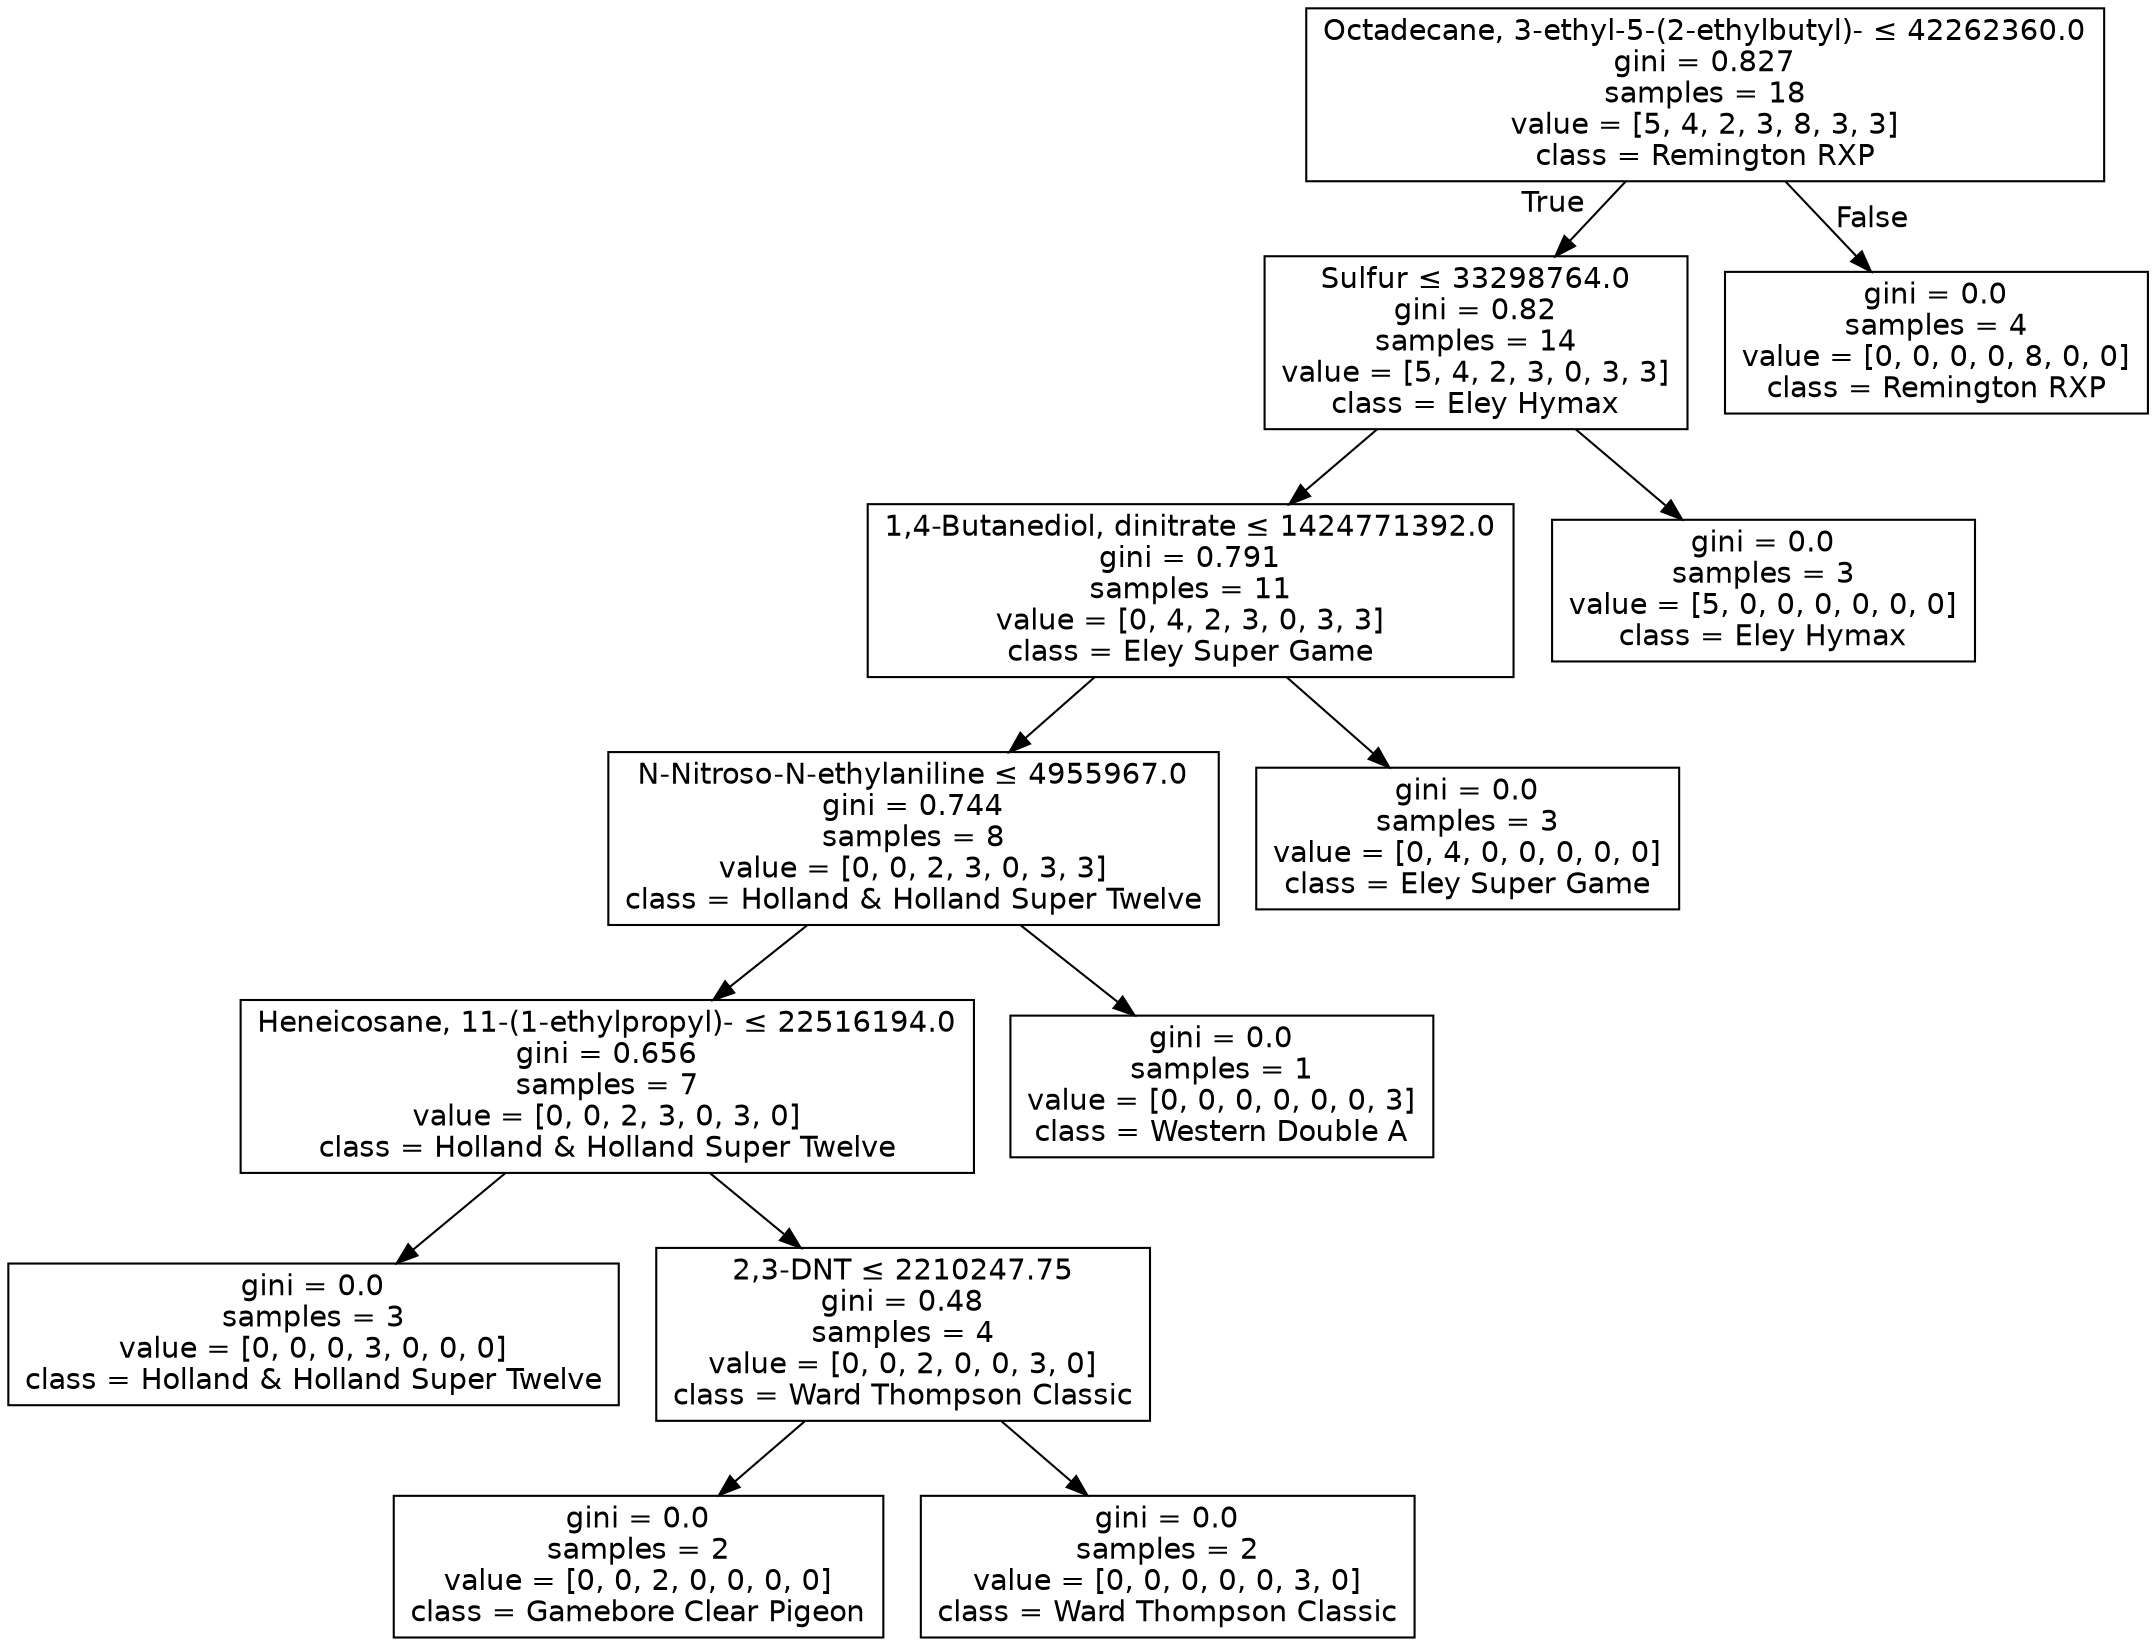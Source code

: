digraph Tree {
node [shape=box, fontname="helvetica"] ;
edge [fontname="helvetica"] ;
0 [label=<Octadecane, 3-ethyl-5-(2-ethylbutyl)- &le; 42262360.0<br/>gini = 0.827<br/>samples = 18<br/>value = [5, 4, 2, 3, 8, 3, 3]<br/>class = Remington RXP>] ;
1 [label=<Sulfur &le; 33298764.0<br/>gini = 0.82<br/>samples = 14<br/>value = [5, 4, 2, 3, 0, 3, 3]<br/>class = Eley Hymax>] ;
0 -> 1 [labeldistance=2.5, labelangle=45, headlabel="True"] ;
2 [label=<1,4-Butanediol, dinitrate &le; 1424771392.0<br/>gini = 0.791<br/>samples = 11<br/>value = [0, 4, 2, 3, 0, 3, 3]<br/>class = Eley Super Game>] ;
1 -> 2 ;
3 [label=<N-Nitroso-N-ethylaniline &le; 4955967.0<br/>gini = 0.744<br/>samples = 8<br/>value = [0, 0, 2, 3, 0, 3, 3]<br/>class = Holland &amp; Holland Super Twelve>] ;
2 -> 3 ;
4 [label=<Heneicosane, 11-(1-ethylpropyl)- &le; 22516194.0<br/>gini = 0.656<br/>samples = 7<br/>value = [0, 0, 2, 3, 0, 3, 0]<br/>class = Holland &amp; Holland Super Twelve>] ;
3 -> 4 ;
5 [label=<gini = 0.0<br/>samples = 3<br/>value = [0, 0, 0, 3, 0, 0, 0]<br/>class = Holland &amp; Holland Super Twelve>] ;
4 -> 5 ;
6 [label=<2,3-DNT &le; 2210247.75<br/>gini = 0.48<br/>samples = 4<br/>value = [0, 0, 2, 0, 0, 3, 0]<br/>class = Ward Thompson Classic>] ;
4 -> 6 ;
7 [label=<gini = 0.0<br/>samples = 2<br/>value = [0, 0, 2, 0, 0, 0, 0]<br/>class = Gamebore Clear Pigeon>] ;
6 -> 7 ;
8 [label=<gini = 0.0<br/>samples = 2<br/>value = [0, 0, 0, 0, 0, 3, 0]<br/>class = Ward Thompson Classic>] ;
6 -> 8 ;
9 [label=<gini = 0.0<br/>samples = 1<br/>value = [0, 0, 0, 0, 0, 0, 3]<br/>class = Western Double A>] ;
3 -> 9 ;
10 [label=<gini = 0.0<br/>samples = 3<br/>value = [0, 4, 0, 0, 0, 0, 0]<br/>class = Eley Super Game>] ;
2 -> 10 ;
11 [label=<gini = 0.0<br/>samples = 3<br/>value = [5, 0, 0, 0, 0, 0, 0]<br/>class = Eley Hymax>] ;
1 -> 11 ;
12 [label=<gini = 0.0<br/>samples = 4<br/>value = [0, 0, 0, 0, 8, 0, 0]<br/>class = Remington RXP>] ;
0 -> 12 [labeldistance=2.5, labelangle=-45, headlabel="False"] ;
}
